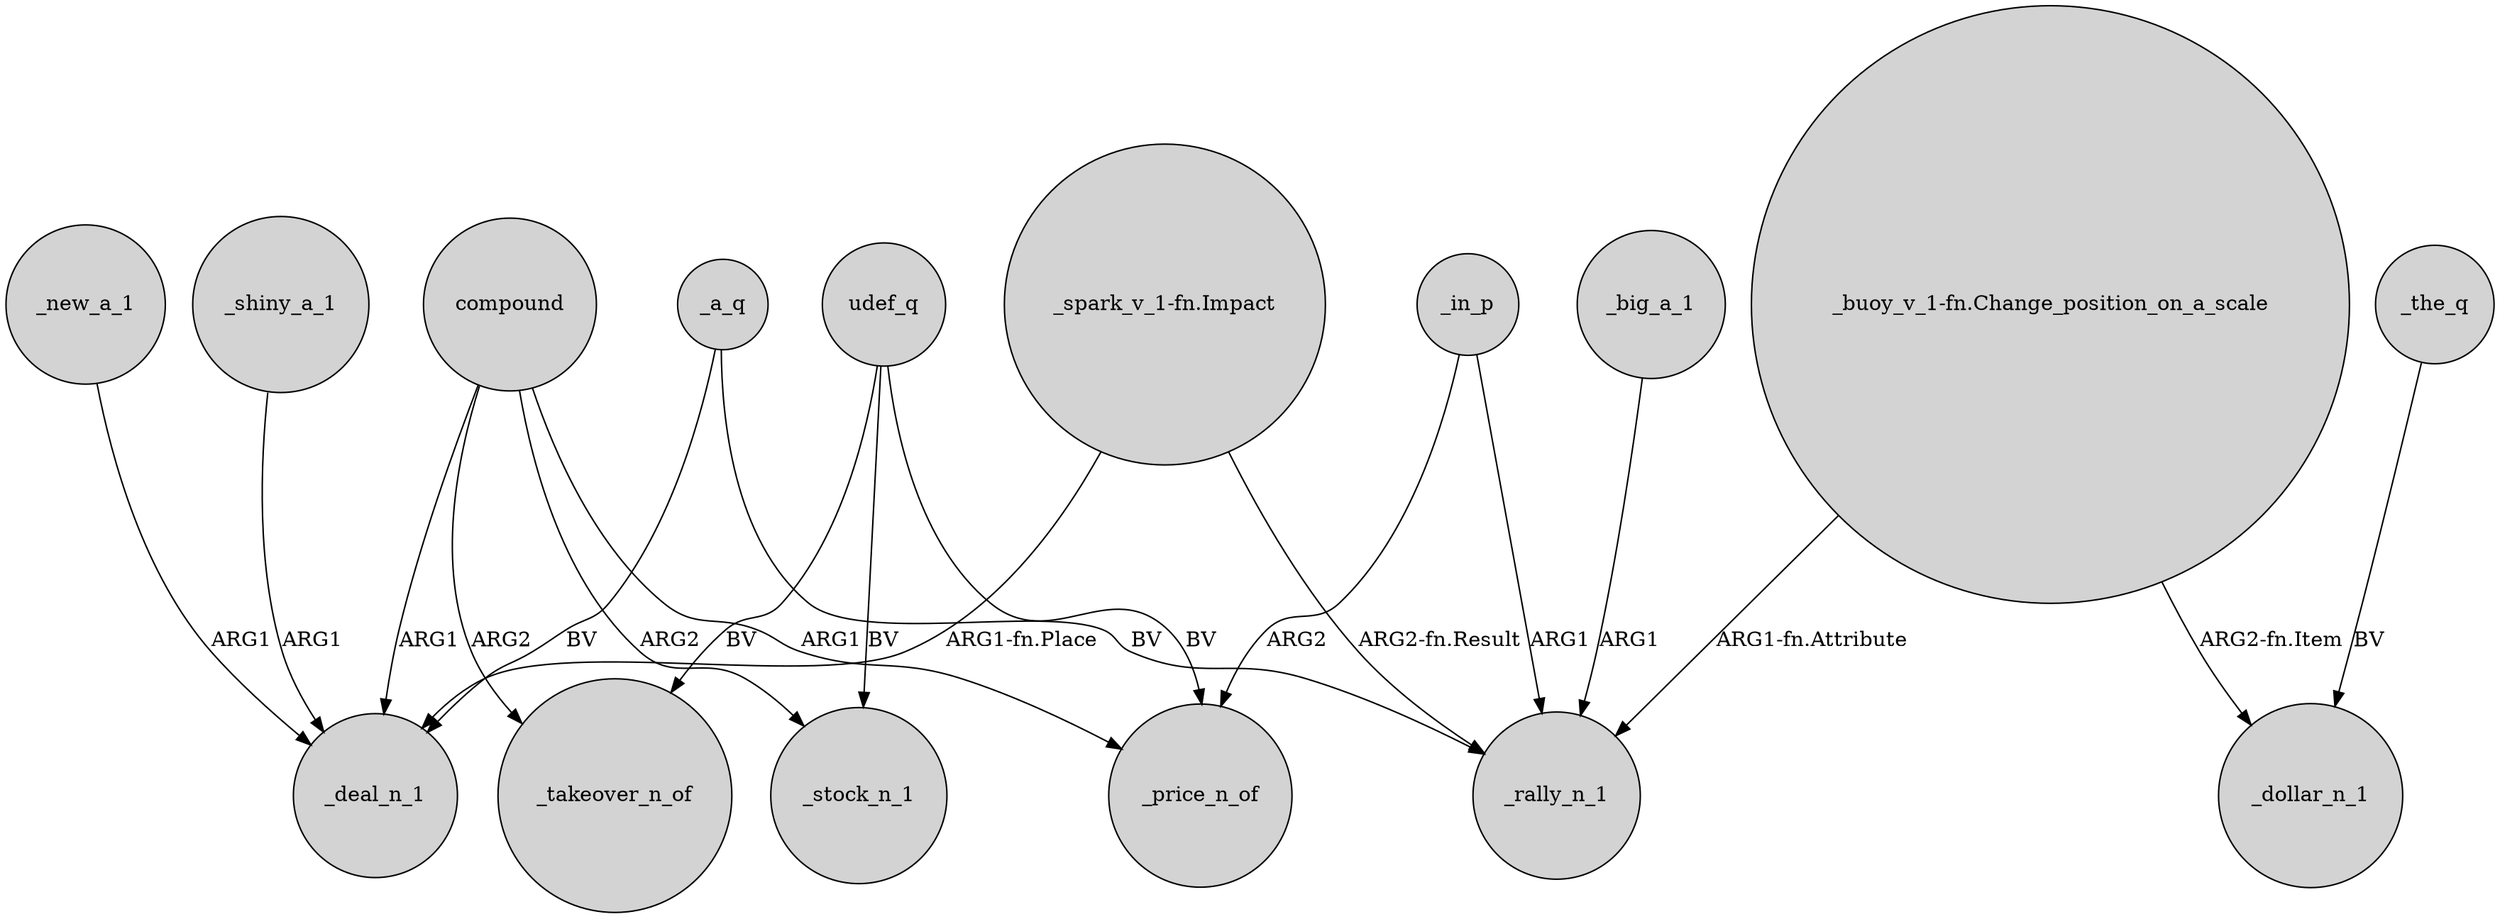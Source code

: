 digraph {
	node [shape=circle style=filled]
	_a_q -> _deal_n_1 [label=BV]
	_new_a_1 -> _deal_n_1 [label=ARG1]
	_shiny_a_1 -> _deal_n_1 [label=ARG1]
	udef_q -> _price_n_of [label=BV]
	"_buoy_v_1-fn.Change_position_on_a_scale" -> _rally_n_1 [label="ARG1-fn.Attribute"]
	_the_q -> _dollar_n_1 [label=BV]
	_in_p -> _rally_n_1 [label=ARG1]
	_a_q -> _rally_n_1 [label=BV]
	udef_q -> _takeover_n_of [label=BV]
	udef_q -> _stock_n_1 [label=BV]
	compound -> _stock_n_1 [label=ARG2]
	_in_p -> _price_n_of [label=ARG2]
	compound -> _deal_n_1 [label=ARG1]
	_big_a_1 -> _rally_n_1 [label=ARG1]
	"_spark_v_1-fn.Impact" -> _deal_n_1 [label="ARG1-fn.Place"]
	compound -> _takeover_n_of [label=ARG2]
	"_buoy_v_1-fn.Change_position_on_a_scale" -> _dollar_n_1 [label="ARG2-fn.Item"]
	compound -> _price_n_of [label=ARG1]
	"_spark_v_1-fn.Impact" -> _rally_n_1 [label="ARG2-fn.Result"]
}
